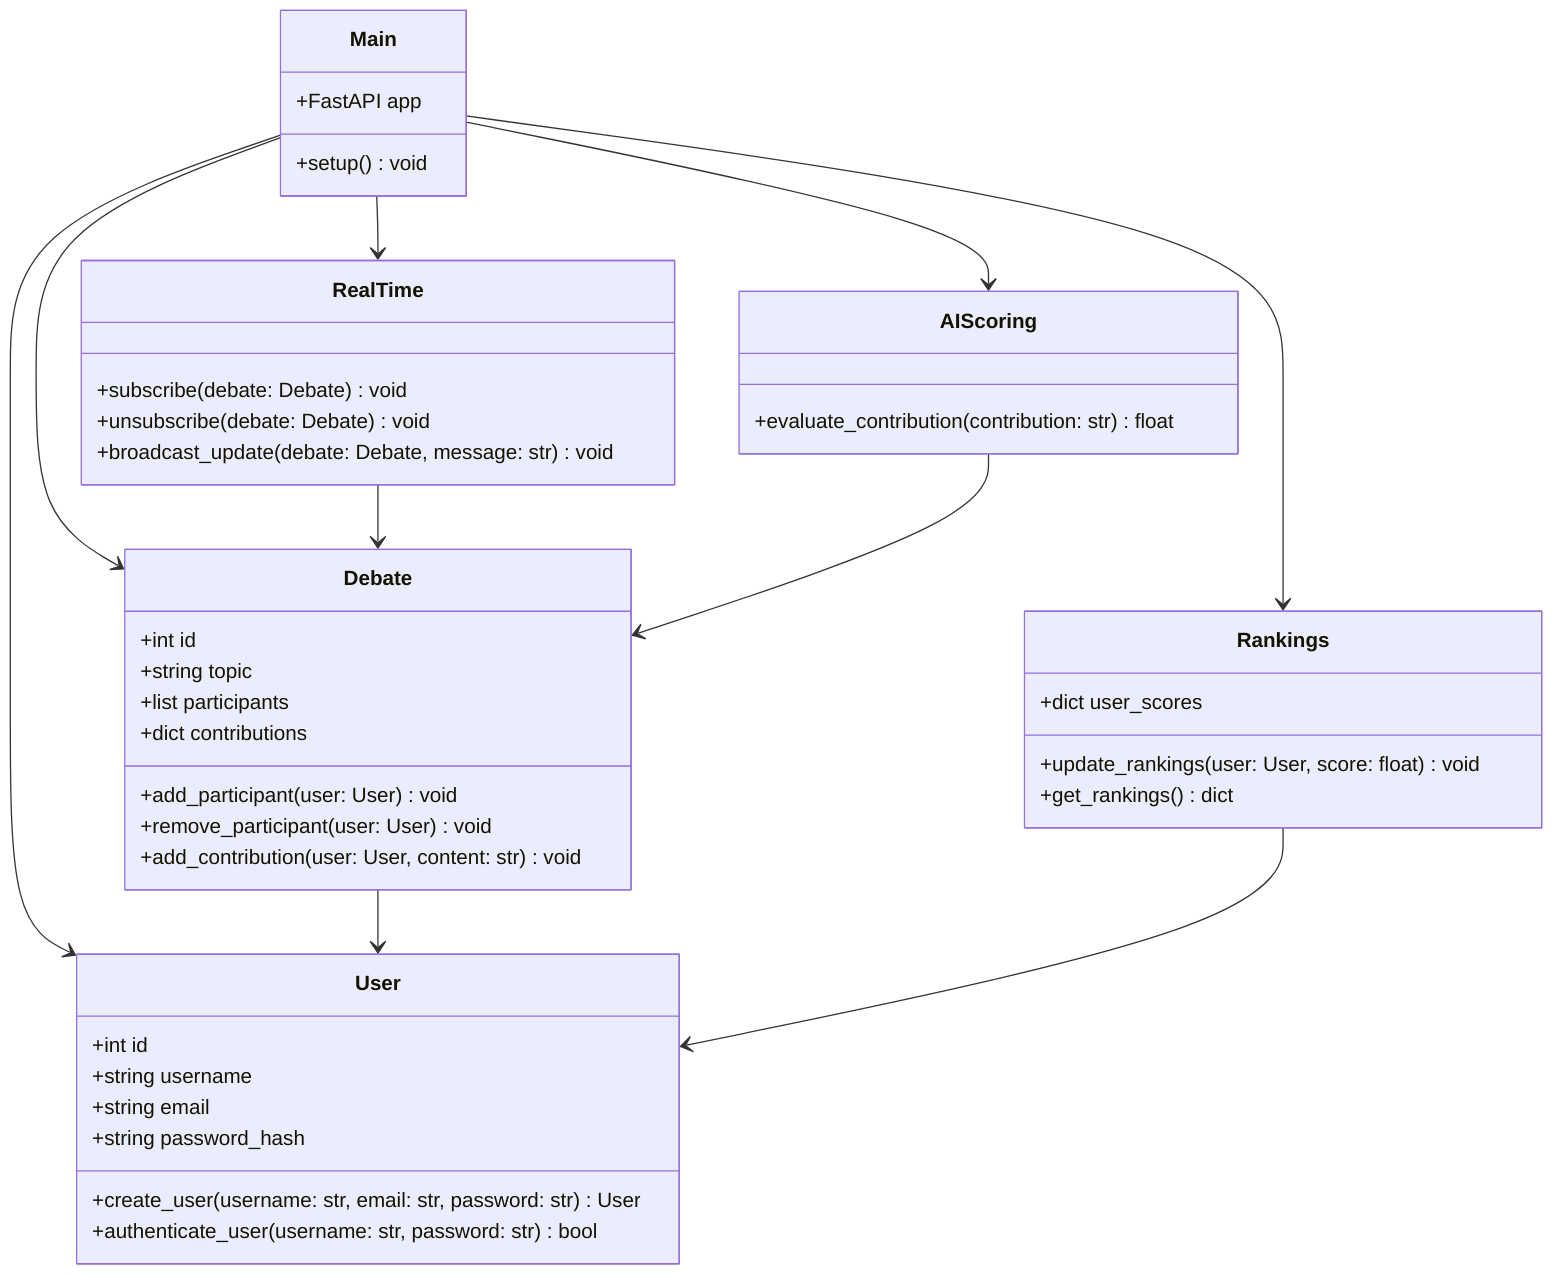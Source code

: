 classDiagram
    class Main {
        +FastAPI app
        +setup() void
    }
    class User {
        +int id
        +string username
        +string email
        +string password_hash
        +create_user(username: str, email: str, password: str) User
        +authenticate_user(username: str, password: str) bool
    }
    class Debate {
        +int id
        +string topic
        +list participants
        +dict contributions
        +add_participant(user: User) void
        +remove_participant(user: User) void
        +add_contribution(user: User, content: str) void
    }
    class RealTime {
        +subscribe(debate: Debate) void
        +unsubscribe(debate: Debate) void
        +broadcast_update(debate: Debate, message: str) void
    }
    class AIScoring {
        +evaluate_contribution(contribution: str) float
    }
    class Rankings {
        +dict user_scores
        +update_rankings(user: User, score: float) void
        +get_rankings() dict
    }
    Main --> User
    Main --> Debate
    Main --> RealTime
    Main --> AIScoring
    Main --> Rankings
    Debate --> User
    RealTime --> Debate
    AIScoring --> Debate
    Rankings --> User